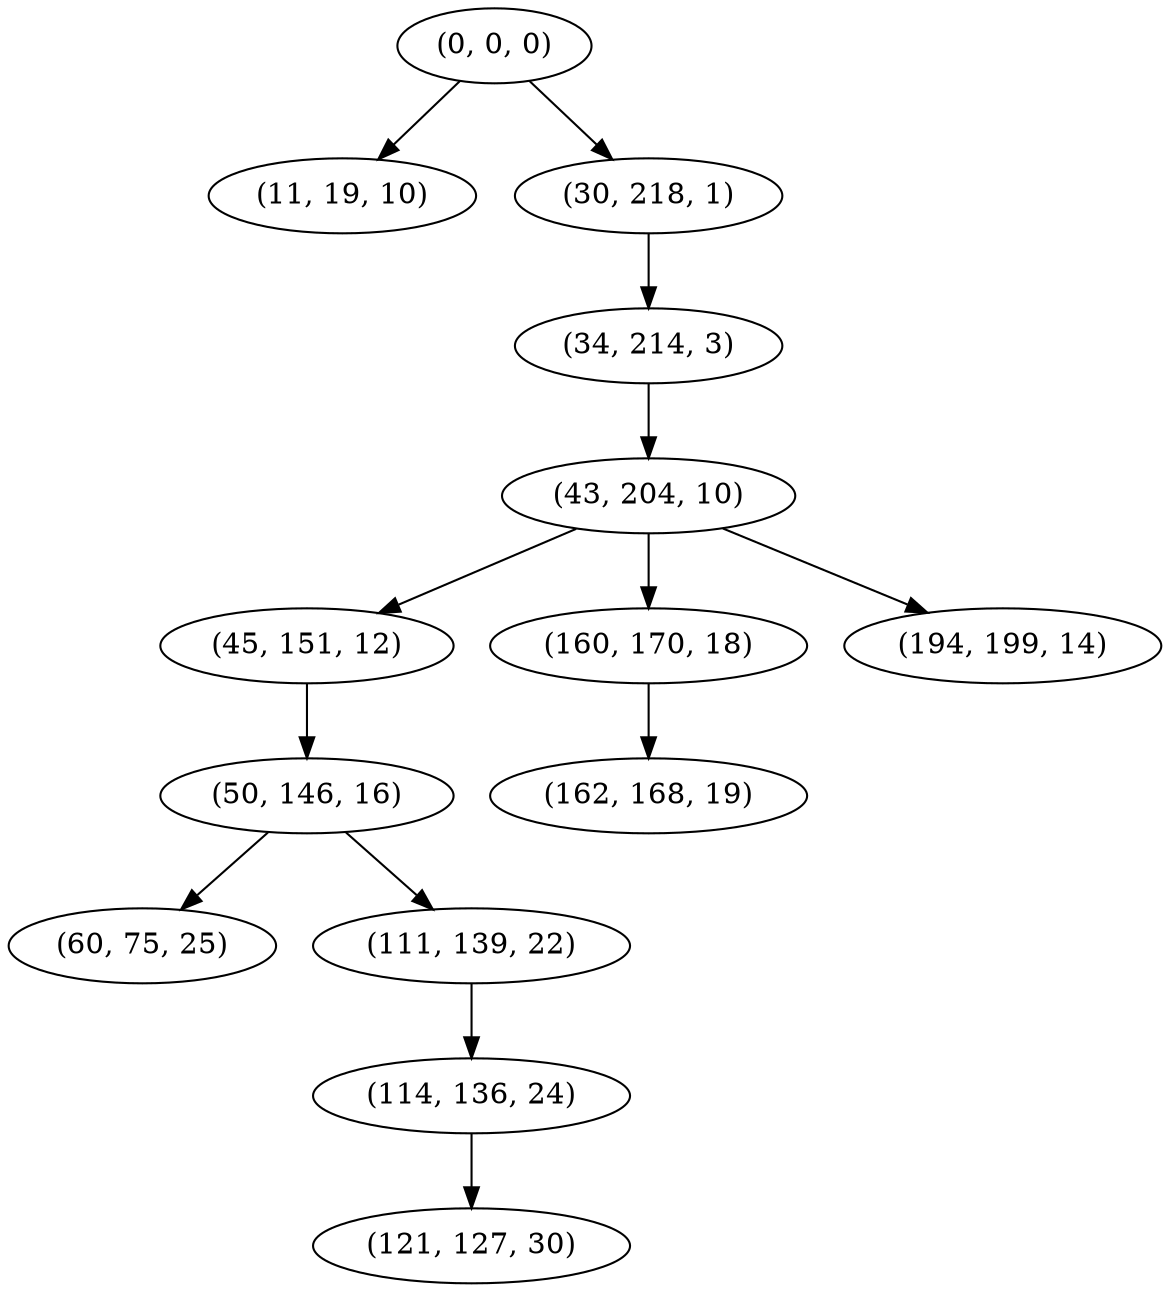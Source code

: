 digraph tree {
    "(0, 0, 0)";
    "(11, 19, 10)";
    "(30, 218, 1)";
    "(34, 214, 3)";
    "(43, 204, 10)";
    "(45, 151, 12)";
    "(50, 146, 16)";
    "(60, 75, 25)";
    "(111, 139, 22)";
    "(114, 136, 24)";
    "(121, 127, 30)";
    "(160, 170, 18)";
    "(162, 168, 19)";
    "(194, 199, 14)";
    "(0, 0, 0)" -> "(11, 19, 10)";
    "(0, 0, 0)" -> "(30, 218, 1)";
    "(30, 218, 1)" -> "(34, 214, 3)";
    "(34, 214, 3)" -> "(43, 204, 10)";
    "(43, 204, 10)" -> "(45, 151, 12)";
    "(43, 204, 10)" -> "(160, 170, 18)";
    "(43, 204, 10)" -> "(194, 199, 14)";
    "(45, 151, 12)" -> "(50, 146, 16)";
    "(50, 146, 16)" -> "(60, 75, 25)";
    "(50, 146, 16)" -> "(111, 139, 22)";
    "(111, 139, 22)" -> "(114, 136, 24)";
    "(114, 136, 24)" -> "(121, 127, 30)";
    "(160, 170, 18)" -> "(162, 168, 19)";
}
